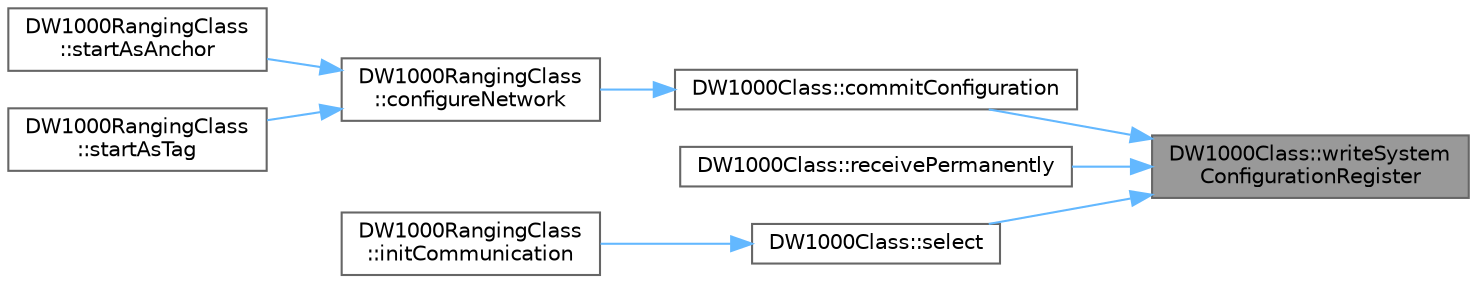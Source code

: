 digraph "DW1000Class::writeSystemConfigurationRegister"
{
 // LATEX_PDF_SIZE
  bgcolor="transparent";
  edge [fontname=Helvetica,fontsize=10,labelfontname=Helvetica,labelfontsize=10];
  node [fontname=Helvetica,fontsize=10,shape=box,height=0.2,width=0.4];
  rankdir="RL";
  Node1 [id="Node000001",label="DW1000Class::writeSystem\lConfigurationRegister",height=0.2,width=0.4,color="gray40", fillcolor="grey60", style="filled", fontcolor="black",tooltip=" "];
  Node1 -> Node2 [id="edge8_Node000001_Node000002",dir="back",color="steelblue1",style="solid",tooltip=" "];
  Node2 [id="Node000002",label="DW1000Class::commitConfiguration",height=0.2,width=0.4,color="grey40", fillcolor="white", style="filled",URL="$class_d_w1000_class.html#a50e230d4ac0df27e1e1b0ce50242adc2",tooltip=" "];
  Node2 -> Node3 [id="edge9_Node000002_Node000003",dir="back",color="steelblue1",style="solid",tooltip=" "];
  Node3 [id="Node000003",label="DW1000RangingClass\l::configureNetwork",height=0.2,width=0.4,color="grey40", fillcolor="white", style="filled",URL="$class_d_w1000_ranging_class.html#a8d52b5dadd722c169e960a3ccb0850f2",tooltip=" "];
  Node3 -> Node4 [id="edge10_Node000003_Node000004",dir="back",color="steelblue1",style="solid",tooltip=" "];
  Node4 [id="Node000004",label="DW1000RangingClass\l::startAsAnchor",height=0.2,width=0.4,color="grey40", fillcolor="white", style="filled",URL="$class_d_w1000_ranging_class.html#afa94ffdfcd78b53e271b98eb6bad8368",tooltip=" "];
  Node3 -> Node5 [id="edge11_Node000003_Node000005",dir="back",color="steelblue1",style="solid",tooltip=" "];
  Node5 [id="Node000005",label="DW1000RangingClass\l::startAsTag",height=0.2,width=0.4,color="grey40", fillcolor="white", style="filled",URL="$class_d_w1000_ranging_class.html#a9068f9887db35c9e683329bd4bbae684",tooltip=" "];
  Node1 -> Node6 [id="edge12_Node000001_Node000006",dir="back",color="steelblue1",style="solid",tooltip=" "];
  Node6 [id="Node000006",label="DW1000Class::receivePermanently",height=0.2,width=0.4,color="grey40", fillcolor="white", style="filled",URL="$class_d_w1000_class.html#a0d7b4fe610e946633d0bf7c1e4f1e27e",tooltip=" "];
  Node1 -> Node7 [id="edge13_Node000001_Node000007",dir="back",color="steelblue1",style="solid",tooltip=" "];
  Node7 [id="Node000007",label="DW1000Class::select",height=0.2,width=0.4,color="grey40", fillcolor="white", style="filled",URL="$class_d_w1000_class.html#af5111be6753148221357c74245311624",tooltip=" "];
  Node7 -> Node8 [id="edge14_Node000007_Node000008",dir="back",color="steelblue1",style="solid",tooltip=" "];
  Node8 [id="Node000008",label="DW1000RangingClass\l::initCommunication",height=0.2,width=0.4,color="grey40", fillcolor="white", style="filled",URL="$class_d_w1000_ranging_class.html#a2cda101272c6b30c7dc684c819fe0517",tooltip=" "];
}
